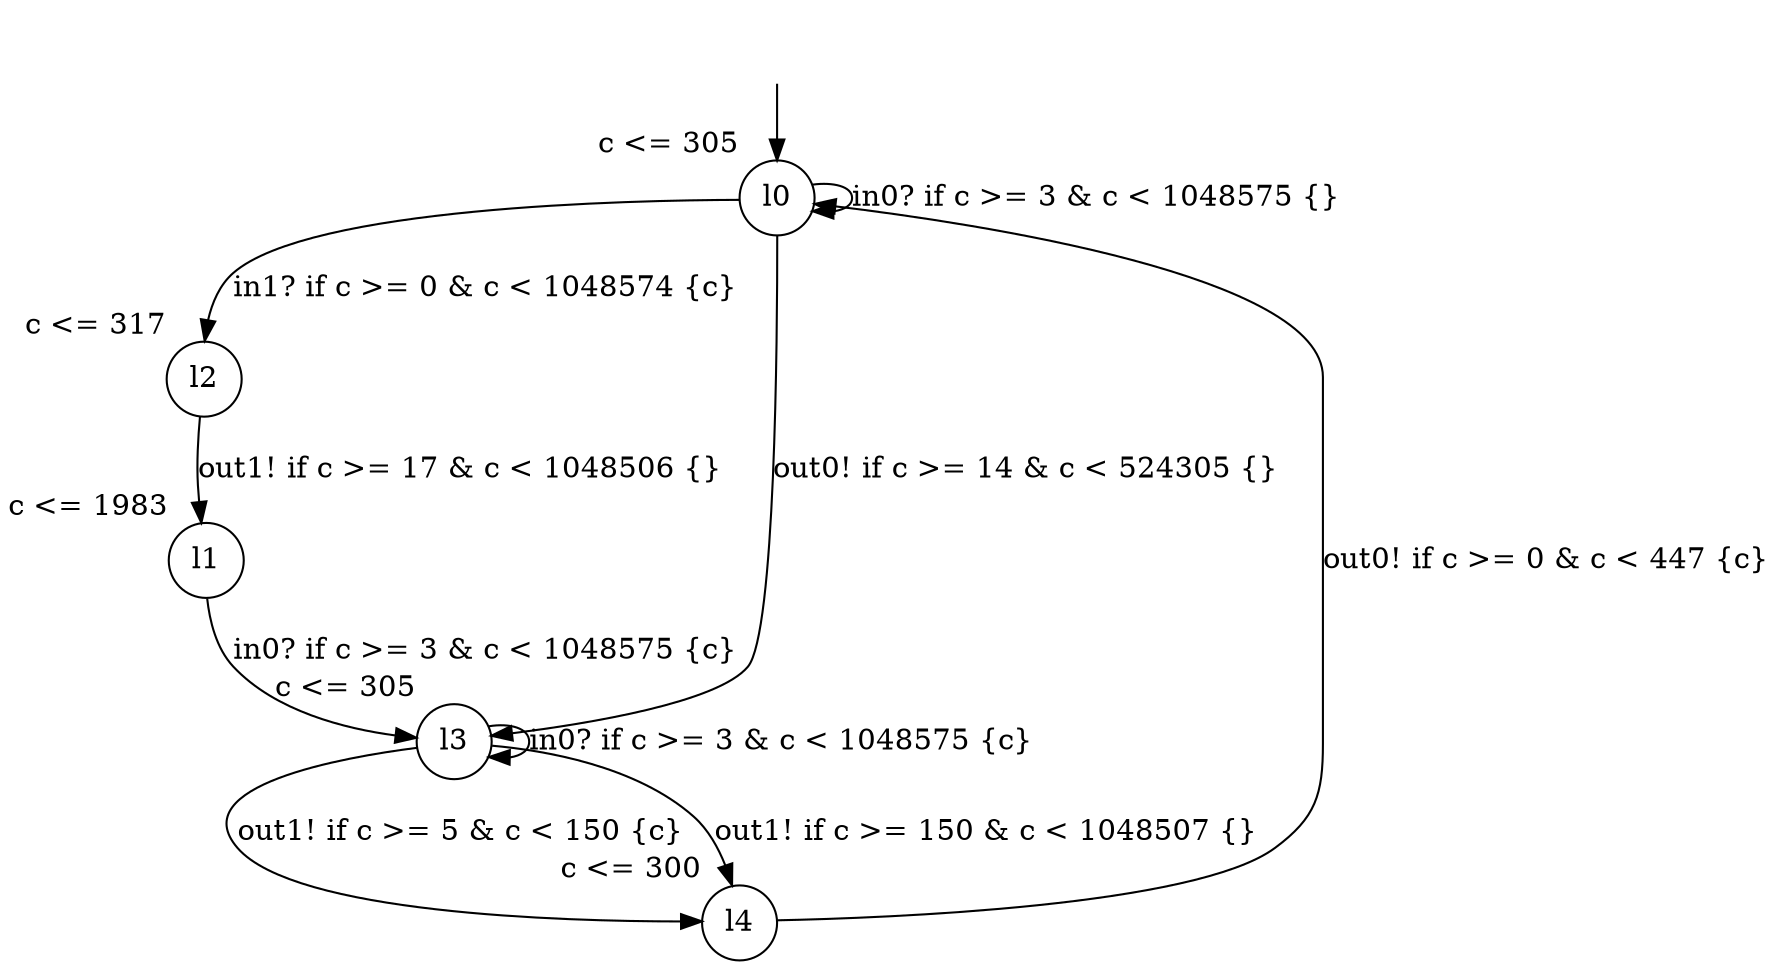 digraph g {
__start0 [label="" shape="none"];
l0 [shape="circle" margin=0 label="l0", xlabel="c <= 305"];
l1 [shape="circle" margin=0 label="l1", xlabel="c <= 1983"];
l2 [shape="circle" margin=0 label="l2", xlabel="c <= 317"];
l3 [shape="circle" margin=0 label="l3", xlabel="c <= 305"];
l4 [shape="circle" margin=0 label="l4", xlabel="c <= 300"];
l0 -> l2 [label="in1? if c >= 0 & c < 1048574 {c} "];
l0 -> l3 [label="out0! if c >= 14 & c < 524305 {} "];
l0 -> l0 [label="in0? if c >= 3 & c < 1048575 {} "];
l1 -> l3 [label="in0? if c >= 3 & c < 1048575 {c} "];
l2 -> l1 [label="out1! if c >= 17 & c < 1048506 {} "];
l3 -> l3 [label="in0? if c >= 3 & c < 1048575 {c} "];
l3 -> l4 [label="out1! if c >= 5 & c < 150 {c} "];
l3 -> l4 [label="out1! if c >= 150 & c < 1048507 {} "];
l4 -> l0 [label="out0! if c >= 0 & c < 447 {c} "];
__start0 -> l0;
}
